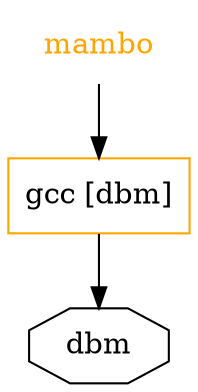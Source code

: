 strict digraph {
// Node definitions.
"gcc [dbm]" [
shape=box
color=orange
];
dbm [shape=octagon];
mambo [
shape=plaintext
fontcolor=orange
];

// Edge definitions.
"gcc [dbm]" -> dbm;
mambo -> "gcc [dbm]";
}